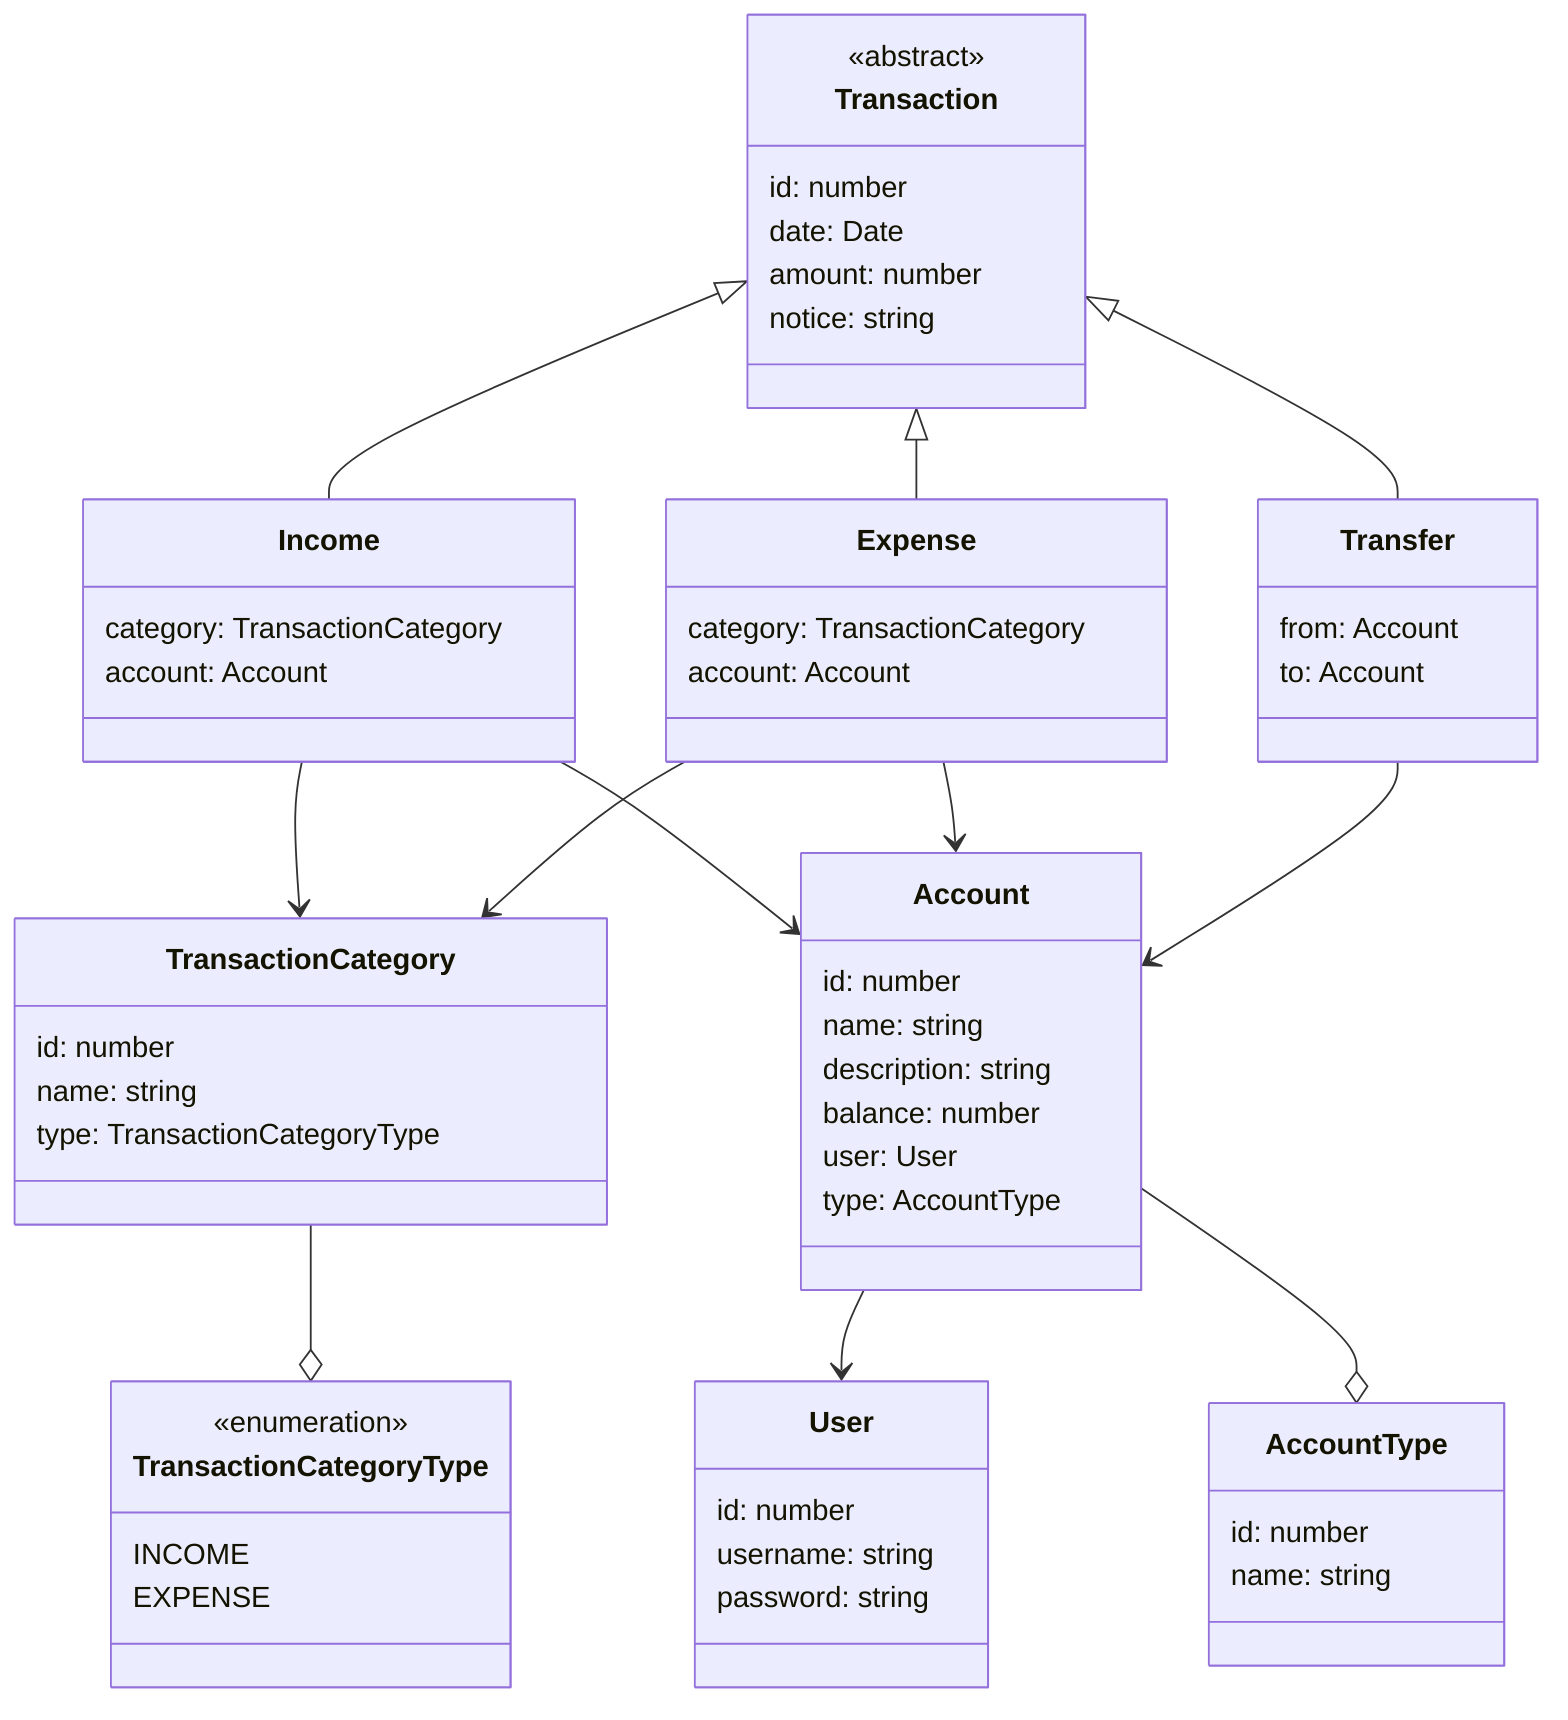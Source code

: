classDiagram
    class User {
        id: number
        username: string
        password: string
    }

    class Account {
        id: number
        name: string
        description: string
        balance: number
        user: User
        type: AccountType
    }

    class AccountType {
        id: number
        name: string
    }

    class Transaction {
        <<abstract>>
        id: number
        date: Date
        amount: number
        notice: string
    }

    class TransactionCategory {
        id: number
        name: string
        type: TransactionCategoryType
    }

    class TransactionCategoryType {
        <<enumeration>>
        INCOME
        EXPENSE
    }

    class Income {
        category: TransactionCategory
        account: Account
    }

    class Expense {
        category: TransactionCategory
        account: Account
    }

    class Transfer {
        from: Account
        to: Account
    }

    Account --> User
    Account --o AccountType

    Transaction <|-- Income
    Transaction <|-- Expense
    Transaction <|-- Transfer

    Income --> TransactionCategory
    Income --> Account
    Expense --> TransactionCategory
    Expense --> Account
    Transfer --> Account

    TransactionCategory --o TransactionCategoryType